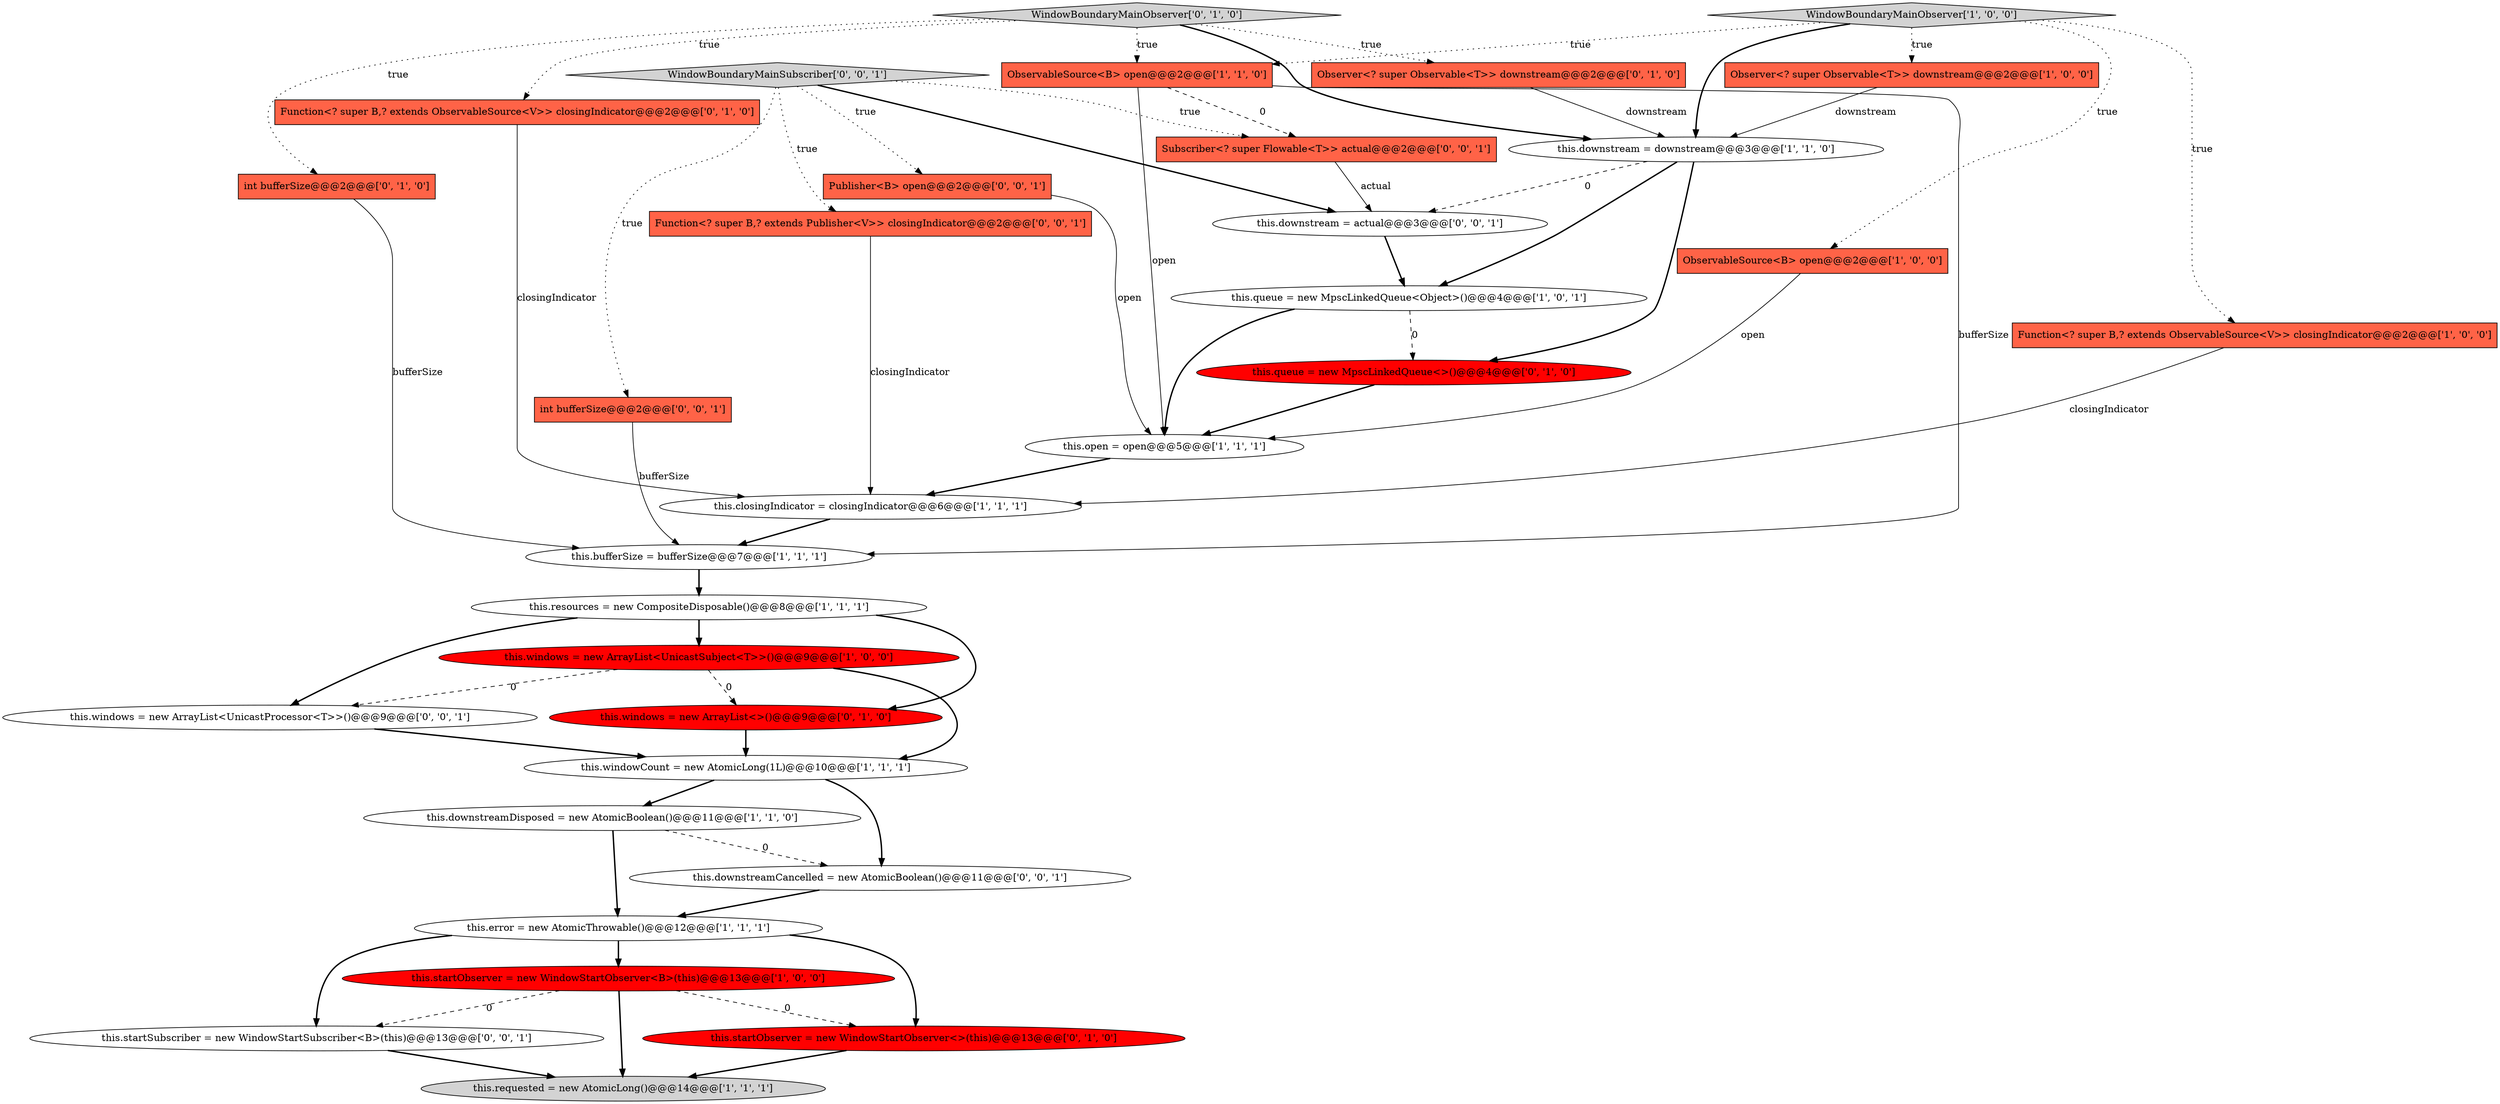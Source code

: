 digraph {
10 [style = filled, label = "this.downstream = downstream@@@3@@@['1', '1', '0']", fillcolor = white, shape = ellipse image = "AAA0AAABBB1BBB"];
32 [style = filled, label = "this.startSubscriber = new WindowStartSubscriber<B>(this)@@@13@@@['0', '0', '1']", fillcolor = white, shape = ellipse image = "AAA0AAABBB3BBB"];
14 [style = filled, label = "this.open = open@@@5@@@['1', '1', '1']", fillcolor = white, shape = ellipse image = "AAA0AAABBB1BBB"];
19 [style = filled, label = "Function<? super B,? extends ObservableSource<V>> closingIndicator@@@2@@@['0', '1', '0']", fillcolor = tomato, shape = box image = "AAA0AAABBB2BBB"];
31 [style = filled, label = "Subscriber<? super Flowable<T>> actual@@@2@@@['0', '0', '1']", fillcolor = tomato, shape = box image = "AAA0AAABBB3BBB"];
2 [style = filled, label = "this.bufferSize = bufferSize@@@7@@@['1', '1', '1']", fillcolor = white, shape = ellipse image = "AAA0AAABBB1BBB"];
20 [style = filled, label = "this.startObserver = new WindowStartObserver<>(this)@@@13@@@['0', '1', '0']", fillcolor = red, shape = ellipse image = "AAA1AAABBB2BBB"];
28 [style = filled, label = "this.downstream = actual@@@3@@@['0', '0', '1']", fillcolor = white, shape = ellipse image = "AAA0AAABBB3BBB"];
25 [style = filled, label = "this.windows = new ArrayList<UnicastProcessor<T>>()@@@9@@@['0', '0', '1']", fillcolor = white, shape = ellipse image = "AAA0AAABBB3BBB"];
23 [style = filled, label = "WindowBoundaryMainObserver['0', '1', '0']", fillcolor = lightgray, shape = diamond image = "AAA0AAABBB2BBB"];
17 [style = filled, label = "Observer<? super Observable<T>> downstream@@@2@@@['0', '1', '0']", fillcolor = tomato, shape = box image = "AAA0AAABBB2BBB"];
12 [style = filled, label = "this.downstreamDisposed = new AtomicBoolean()@@@11@@@['1', '1', '0']", fillcolor = white, shape = ellipse image = "AAA0AAABBB1BBB"];
8 [style = filled, label = "WindowBoundaryMainObserver['1', '0', '0']", fillcolor = lightgray, shape = diamond image = "AAA0AAABBB1BBB"];
13 [style = filled, label = "ObservableSource<B> open@@@2@@@['1', '1', '0']", fillcolor = tomato, shape = box image = "AAA0AAABBB1BBB"];
30 [style = filled, label = "WindowBoundaryMainSubscriber['0', '0', '1']", fillcolor = lightgray, shape = diamond image = "AAA0AAABBB3BBB"];
26 [style = filled, label = "int bufferSize@@@2@@@['0', '0', '1']", fillcolor = tomato, shape = box image = "AAA0AAABBB3BBB"];
21 [style = filled, label = "this.queue = new MpscLinkedQueue<>()@@@4@@@['0', '1', '0']", fillcolor = red, shape = ellipse image = "AAA1AAABBB2BBB"];
29 [style = filled, label = "Publisher<B> open@@@2@@@['0', '0', '1']", fillcolor = tomato, shape = box image = "AAA0AAABBB3BBB"];
16 [style = filled, label = "this.closingIndicator = closingIndicator@@@6@@@['1', '1', '1']", fillcolor = white, shape = ellipse image = "AAA0AAABBB1BBB"];
4 [style = filled, label = "Observer<? super Observable<T>> downstream@@@2@@@['1', '0', '0']", fillcolor = tomato, shape = box image = "AAA0AAABBB1BBB"];
24 [style = filled, label = "Function<? super B,? extends Publisher<V>> closingIndicator@@@2@@@['0', '0', '1']", fillcolor = tomato, shape = box image = "AAA0AAABBB3BBB"];
15 [style = filled, label = "this.startObserver = new WindowStartObserver<B>(this)@@@13@@@['1', '0', '0']", fillcolor = red, shape = ellipse image = "AAA1AAABBB1BBB"];
3 [style = filled, label = "this.error = new AtomicThrowable()@@@12@@@['1', '1', '1']", fillcolor = white, shape = ellipse image = "AAA0AAABBB1BBB"];
27 [style = filled, label = "this.downstreamCancelled = new AtomicBoolean()@@@11@@@['0', '0', '1']", fillcolor = white, shape = ellipse image = "AAA0AAABBB3BBB"];
6 [style = filled, label = "this.requested = new AtomicLong()@@@14@@@['1', '1', '1']", fillcolor = lightgray, shape = ellipse image = "AAA0AAABBB1BBB"];
22 [style = filled, label = "this.windows = new ArrayList<>()@@@9@@@['0', '1', '0']", fillcolor = red, shape = ellipse image = "AAA1AAABBB2BBB"];
7 [style = filled, label = "this.queue = new MpscLinkedQueue<Object>()@@@4@@@['1', '0', '1']", fillcolor = white, shape = ellipse image = "AAA0AAABBB1BBB"];
11 [style = filled, label = "this.windowCount = new AtomicLong(1L)@@@10@@@['1', '1', '1']", fillcolor = white, shape = ellipse image = "AAA0AAABBB1BBB"];
0 [style = filled, label = "this.resources = new CompositeDisposable()@@@8@@@['1', '1', '1']", fillcolor = white, shape = ellipse image = "AAA0AAABBB1BBB"];
5 [style = filled, label = "this.windows = new ArrayList<UnicastSubject<T>>()@@@9@@@['1', '0', '0']", fillcolor = red, shape = ellipse image = "AAA1AAABBB1BBB"];
9 [style = filled, label = "ObservableSource<B> open@@@2@@@['1', '0', '0']", fillcolor = tomato, shape = box image = "AAA0AAABBB1BBB"];
18 [style = filled, label = "int bufferSize@@@2@@@['0', '1', '0']", fillcolor = tomato, shape = box image = "AAA0AAABBB2BBB"];
1 [style = filled, label = "Function<? super B,? extends ObservableSource<V>> closingIndicator@@@2@@@['1', '0', '0']", fillcolor = tomato, shape = box image = "AAA0AAABBB1BBB"];
13->14 [style = solid, label="open"];
14->16 [style = bold, label=""];
8->10 [style = bold, label=""];
15->20 [style = dashed, label="0"];
7->21 [style = dashed, label="0"];
30->24 [style = dotted, label="true"];
29->14 [style = solid, label="open"];
27->3 [style = bold, label=""];
28->7 [style = bold, label=""];
10->28 [style = dashed, label="0"];
15->32 [style = dashed, label="0"];
11->12 [style = bold, label=""];
3->15 [style = bold, label=""];
15->6 [style = bold, label=""];
10->21 [style = bold, label=""];
20->6 [style = bold, label=""];
23->19 [style = dotted, label="true"];
30->26 [style = dotted, label="true"];
16->2 [style = bold, label=""];
5->25 [style = dashed, label="0"];
10->7 [style = bold, label=""];
32->6 [style = bold, label=""];
17->10 [style = solid, label="downstream"];
4->10 [style = solid, label="downstream"];
8->4 [style = dotted, label="true"];
9->14 [style = solid, label="open"];
7->14 [style = bold, label=""];
8->1 [style = dotted, label="true"];
30->29 [style = dotted, label="true"];
1->16 [style = solid, label="closingIndicator"];
2->0 [style = bold, label=""];
3->20 [style = bold, label=""];
30->28 [style = bold, label=""];
23->18 [style = dotted, label="true"];
13->31 [style = dashed, label="0"];
0->25 [style = bold, label=""];
25->11 [style = bold, label=""];
19->16 [style = solid, label="closingIndicator"];
13->2 [style = solid, label="bufferSize"];
0->22 [style = bold, label=""];
23->13 [style = dotted, label="true"];
24->16 [style = solid, label="closingIndicator"];
12->27 [style = dashed, label="0"];
31->28 [style = solid, label="actual"];
23->10 [style = bold, label=""];
11->27 [style = bold, label=""];
5->11 [style = bold, label=""];
12->3 [style = bold, label=""];
8->13 [style = dotted, label="true"];
8->9 [style = dotted, label="true"];
18->2 [style = solid, label="bufferSize"];
3->32 [style = bold, label=""];
23->17 [style = dotted, label="true"];
22->11 [style = bold, label=""];
26->2 [style = solid, label="bufferSize"];
30->31 [style = dotted, label="true"];
0->5 [style = bold, label=""];
21->14 [style = bold, label=""];
5->22 [style = dashed, label="0"];
}
